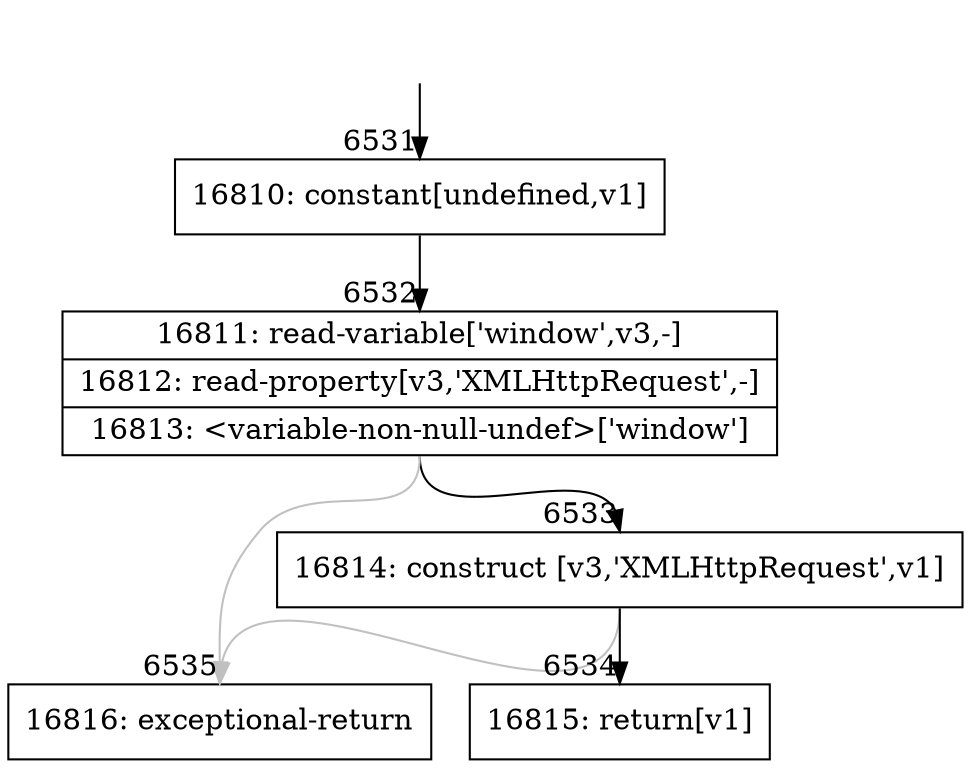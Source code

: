 digraph {
rankdir="TD"
BB_entry486[shape=none,label=""];
BB_entry486 -> BB6531 [tailport=s, headport=n, headlabel="    6531"]
BB6531 [shape=record label="{16810: constant[undefined,v1]}" ] 
BB6531 -> BB6532 [tailport=s, headport=n, headlabel="      6532"]
BB6532 [shape=record label="{16811: read-variable['window',v3,-]|16812: read-property[v3,'XMLHttpRequest',-]|16813: \<variable-non-null-undef\>['window']}" ] 
BB6532 -> BB6533 [tailport=s, headport=n, headlabel="      6533"]
BB6532 -> BB6535 [tailport=s, headport=n, color=gray, headlabel="      6535"]
BB6533 [shape=record label="{16814: construct [v3,'XMLHttpRequest',v1]}" ] 
BB6533 -> BB6534 [tailport=s, headport=n, headlabel="      6534"]
BB6533 -> BB6535 [tailport=s, headport=n, color=gray]
BB6534 [shape=record label="{16815: return[v1]}" ] 
BB6535 [shape=record label="{16816: exceptional-return}" ] 
//#$~ 10408
}
